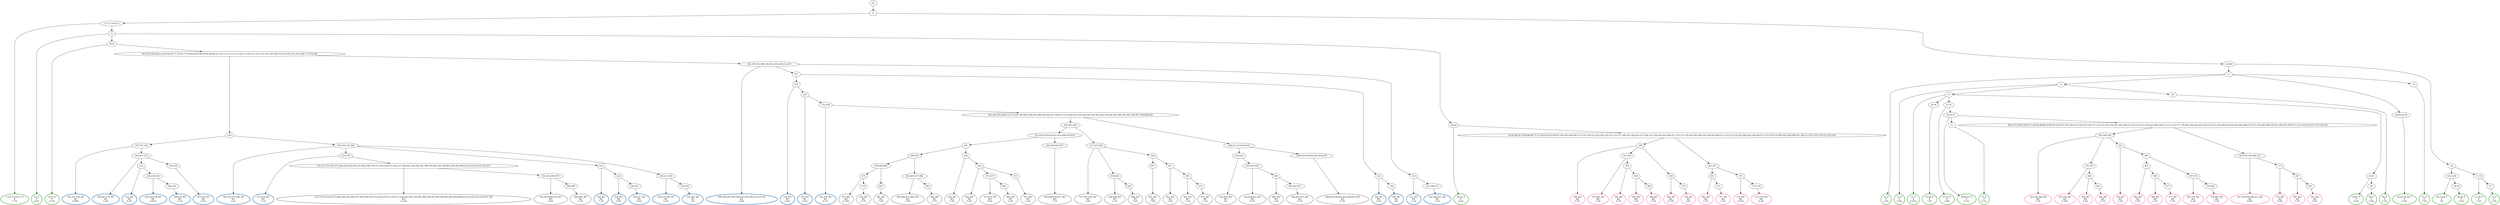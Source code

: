 digraph T {
	{
		rank=same
		199 [penwidth=3,colorscheme=set19,color=3,label="1;3;5;7;9;10;11_P\nP\n1.7%"]
		197 [penwidth=3,colorscheme=set19,color=3,label="13_P\nP\n4.8%"]
		195 [penwidth=3,colorscheme=set19,color=3,label="18;22_P\nP\n6.7%"]
		193 [penwidth=3,colorscheme=set19,color=3,label="28;32_P\nP\n8.3%"]
		190 [penwidth=3,colorscheme=set19,color=3,label="12_P\nP\n2.4%"]
		188 [penwidth=3,colorscheme=set19,color=3,label="15_P\nP\n4.9%"]
		186 [penwidth=3,colorscheme=set19,color=3,label="21_P\nP\n0.67%"]
		184 [penwidth=3,colorscheme=set19,color=3,label="25;36_P\nP\n12%"]
		182 [penwidth=3,colorscheme=set19,color=3,label="27;31_P\nP\n3.9%"]
		180 [penwidth=3,colorscheme=set19,color=3,label="40;42;47_P\nP\n0.2%"]
		178 [penwidth=3,colorscheme=set19,color=3,label="51_P\nP\n5.1%"]
		176 [penwidth=3,colorscheme=set19,color=3,label="35;41_P\nP\n4.3%"]
		174 [penwidth=3,colorscheme=set19,color=3,label="46_P\nP\n5.8%"]
		172 [penwidth=3,colorscheme=set19,color=3,label="26_P\nP\n5.5%"]
		170 [penwidth=3,colorscheme=set19,color=3,label="20;24;30;34_P\nP\n5.8%"]
		168 [penwidth=3,colorscheme=set19,color=3,label="33_P\nP\n7.4%"]
		165 [penwidth=3,colorscheme=set19,color=3,label="16;23;29_P\nP\n7%"]
		163 [penwidth=3,colorscheme=set19,color=3,label="38;39_P\nP\n5.4%"]
		161 [penwidth=3,colorscheme=set19,color=3,label="17;19_P\nP\n3.3%"]
		159 [penwidth=3,colorscheme=set19,color=3,label="37_P\nP\n5.2%"]
		155 [penwidth=3,colorscheme=set19,color=2,label="187;191;194_M1\nM1\n0.98%"]
		153 [penwidth=3,colorscheme=set19,color=2,label="204;207;210_M1\nM1\n1.8%"]
		151 [penwidth=3,colorscheme=set19,color=2,label="222_M1\nM1\n4.4%"]
		149 [penwidth=3,colorscheme=set19,color=2,label="226;230;238_M1\nM1\n0.87%"]
		147 [penwidth=3,colorscheme=set19,color=2,label="248;254_M1\nM1\n5.1%"]
		145 [penwidth=3,colorscheme=set19,color=2,label="225;229_M1\nM1\n6.5%"]
		143 [penwidth=3,colorscheme=set19,color=2,label="190;193;197;206_M1\nM1\n12%"]
		141 [penwidth=3,colorscheme=set19,color=2,label="213;216_M1\nM1\n7.1%"]
		139 [penwidth=3,colorscheme=set19,color=2,label="220_M1\nM1\n7.1%"]
		137 [penwidth=3,colorscheme=set19,color=2,label="224_M1\nM1\n3.9%"]
		135 [penwidth=3,colorscheme=set19,color=2,label="236;247_M1\nM1\n5.6%"]
		133 [penwidth=3,colorscheme=set19,color=2,label="228;235;244_M1\nM1\n2.5%"]
		131 [penwidth=3,colorscheme=set19,color=2,label="252;259_M1\nM1\n5%"]
		129 [penwidth=3,colorscheme=set19,color=2,label="186;189;192;196;199;201;205;209;212;219_M1\nM1\n4.8%"]
		126 [penwidth=3,colorscheme=set19,color=2,label="234_M1\nM1\n6.4%"]
		124 [penwidth=3,colorscheme=set19,color=2,label="243_M1\nM1\n0.5%"]
		122 [penwidth=3,colorscheme=set19,color=2,label="251;258_M1\nM1\n6.1%"]
		120 [penwidth=3,colorscheme=set19,color=2,label="242_M1\nM1\n5.2%"]
		118 [penwidth=3,colorscheme=set19,color=2,label="250_M1\nM1\n6%"]
		116 [penwidth=3,colorscheme=set19,color=2,label="233_M1\nM1\n1.1%"]
		114 [penwidth=3,colorscheme=set19,color=2,label="241;246;257_M1\nM1\n7.3%"]
		111 [penwidth=3,colorscheme=set19,color=8,label="349_M2\nM2\n0.2%"]
		109 [penwidth=3,colorscheme=set19,color=8,label="353;362_M2\nM2\n5.3%"]
		107 [penwidth=3,colorscheme=set19,color=8,label="365_M2\nM2\n4.7%"]
		105 [penwidth=3,colorscheme=set19,color=8,label="384_M2\nM2\n3.3%"]
		103 [penwidth=3,colorscheme=set19,color=8,label="388_M2\nM2\n5.7%"]
		101 [penwidth=3,colorscheme=set19,color=8,label="364_M2\nM2\n0.53%"]
		99 [penwidth=3,colorscheme=set19,color=8,label="374_M2\nM2\n10%"]
		96 [penwidth=3,colorscheme=set19,color=8,label="361_M2\nM2\n2.1%"]
		94 [penwidth=3,colorscheme=set19,color=8,label="371_M2\nM2\n5.2%"]
		92 [penwidth=3,colorscheme=set19,color=8,label="370_M2\nM2\n0.97%"]
		90 [penwidth=3,colorscheme=set19,color=8,label="373;378_M2\nM2\n8.4%"]
		87 [penwidth=3,colorscheme=set19,color=8,label="343;346;348_M2\nM2\n1.5%"]
		85 [penwidth=3,colorscheme=set19,color=8,label="351;356_M2\nM2\n0.18%"]
		83 [penwidth=3,colorscheme=set19,color=8,label="369_M2\nM2\n4.4%"]
		81 [penwidth=3,colorscheme=set19,color=8,label="383_M2\nM2\n5.1%"]
		79 [penwidth=3,colorscheme=set19,color=8,label="355_M2\nM2\n3.3%"]
		76 [penwidth=3,colorscheme=set19,color=8,label="363_M2\nM2\n3.9%"]
		74 [penwidth=3,colorscheme=set19,color=8,label="368_M2\nM2\n2.3%"]
		72 [penwidth=3,colorscheme=set19,color=8,label="377_M2\nM2\n5.7%"]
		70 [penwidth=3,colorscheme=set19,color=8,label="367;376_M2\nM2\n4.3%"]
		68 [penwidth=3,colorscheme=set19,color=8,label="379;382_M2\nM2\n6.3%"]
		66 [penwidth=3,colorscheme=set19,color=8,label="347;354;359;366;372_M2\nM2\n4.6%"]
		64 [penwidth=3,colorscheme=set19,color=8,label="375_M2\nM2\n4.6%"]
		62 [penwidth=3,colorscheme=set19,color=8,label="387_M2\nM2\n2.2%"]
		60 [penwidth=3,colorscheme=set19,color=8,label="391_M2\nM2\n5.4%"]
		58 [penwidth=3,colorscheme=set19,color=9,label="221;237;253;267;275;282;284;292;295;297;302;306;310;315;320;324;331;334;337;338;342;345;358;381;386;390;393;395;398;401;402;403;408;410;413;425;431;435;437_M3\nM3\n0.33%"]
		56 [penwidth=3,colorscheme=set19,color=9,label="451;455;469;479_M3\nM3\n4.9%"]
		54 [penwidth=3,colorscheme=set19,color=9,label="484;485_M3\nM3\n5.3%"]
		46 [penwidth=3,colorscheme=set19,color=9,label="474_M3\nM3\n0.18%"]
		44 [penwidth=3,colorscheme=set19,color=9,label="478_M3\nM3\n6.7%"]
		42 [penwidth=3,colorscheme=set19,color=9,label="481_M3\nM3\n7.4%"]
		40 [penwidth=3,colorscheme=set19,color=9,label="463;465;477;480_M3\nM3\n1.4%"]
		38 [penwidth=3,colorscheme=set19,color=9,label="483_M3\nM3\n5.7%"]
		36 [penwidth=3,colorscheme=set19,color=9,label="458_M3\nM3\n1.9%"]
		34 [penwidth=3,colorscheme=set19,color=9,label="462_M3\nM3\n0.6%"]
		32 [penwidth=3,colorscheme=set19,color=9,label="473;476_M3\nM3\n0.6%"]
		30 [penwidth=3,colorscheme=set19,color=9,label="482_M3\nM3\n5.2%"]
		28 [penwidth=3,colorscheme=set19,color=9,label="475_M3\nM3\n5.3%"]
		26 [penwidth=3,colorscheme=set19,color=9,label="445;449;454;457_M3\nM3\n7.1%"]
		24 [penwidth=3,colorscheme=set19,color=9,label="417;427;429_M3\nM3\n2.8%"]
		22 [penwidth=3,colorscheme=set19,color=9,label="436;444_M3\nM3\n1.7%"]
		20 [penwidth=3,colorscheme=set19,color=9,label="448_M3\nM3\n5.6%"]
		17 [penwidth=3,colorscheme=set19,color=9,label="447_M3\nM3\n7.9%"]
		15 [penwidth=3,colorscheme=set19,color=9,label="453_M3\nM3\n3.8%"]
		13 [penwidth=3,colorscheme=set19,color=9,label="461_M3\nM3\n1.3%"]
		11 [penwidth=3,colorscheme=set19,color=9,label="472_M3\nM3\n5.1%"]
		8 [penwidth=3,colorscheme=set19,color=9,label="422;424_M3\nM3\n5%"]
		6 [penwidth=3,colorscheme=set19,color=9,label="433;439;443_M3\nM3\n0.3%"]
		4 [penwidth=3,colorscheme=set19,color=9,label="460_M3\nM3\n1.6%"]
		2 [penwidth=3,colorscheme=set19,color=9,label="464;467;471_M3\nM3\n6.1%"]
		0 [penwidth=3,colorscheme=set19,color=9,label="428;432;438;442;452;456;470_M3\nM3\n6.2%"]
	}
	202 [label="GL"]
	201 [label="0"]
	200 [label="1;3;5;7;9;10;11"]
	198 [label="13"]
	196 [label="18;22"]
	194 [label="28;32"]
	192 [label="2;4;6;8"]
	191 [label="12"]
	189 [label="15"]
	187 [label="21"]
	185 [label="25;36"]
	183 [label="27;31"]
	181 [label="40;42;47"]
	179 [label="51"]
	177 [label="35;41"]
	175 [label="46"]
	173 [label="26"]
	171 [label="20;24;30;34"]
	169 [label="33"]
	167 [label="14"]
	166 [label="16;23;29"]
	164 [label="38;39"]
	162 [label="17;19"]
	160 [label="37"]
	158 [label="44;50;52;56;58;61;63;65;69;70;71;74;76;77;79;82;85;87;89;90;92;96;98;101;107;111;112;113;114;117;120;121;125;130;134;138;146;150;153;156;161;165;168;173;176;180"]
	157 [label="183"]
	156 [label="187;191;194"]
	154 [label="204;207;210"]
	152 [label="222"]
	150 [label="226;230;238"]
	148 [label="248;254"]
	146 [label="225;229"]
	144 [label="190;193;197;206"]
	142 [label="213;216"]
	140 [label="220"]
	138 [label="224"]
	136 [label="236;247"]
	134 [label="228;235;244"]
	132 [label="252;259"]
	130 [label="186;189;192;196;199;201;205;209;212;219"]
	128 [label="227"]
	127 [label="234"]
	125 [label="243"]
	123 [label="251;258"]
	121 [label="242"]
	119 [label="250"]
	117 [label="233"]
	115 [label="241;246;257"]
	113 [label="43;45;49;54;55;60;66;68;73;75;78;81;83;91;94;97;100;104;106;109;115;116;119;123;124;128;129;131;133;137;140;142;144;145;147;148;152;158;160;162;164;167;170;175;179;182;185;188;195;198;203;208;211;215;217;218;232;240;245;256;266;271;274;278;279;280;283;294;300;301;304;317;322;325;329;333;335;340"]
	112 [label="349"]
	110 [label="353;362"]
	108 [label="365"]
	106 [label="384"]
	104 [label="388"]
	102 [label="364"]
	100 [label="374"]
	98 [label="352;357"]
	97 [label="361"]
	95 [label="371"]
	93 [label="370"]
	91 [label="373;378"]
	89 [label="48;53;57;59;62;64;67;72;80;84;86;88;93;95;99;102;103;105;108;110;118;122;126;127;132;135;136;139;141;143;149;151;154;155;157;159;163;166;169;171;172;174;177;178;181;184;200;202;214;223;231;239;249;255;260;262;264;268;270;273;276;285;288;290;293;298;303;308;311;313;316;319;321;327;332;339"]
	88 [label="343;346;348"]
	86 [label="351;356"]
	84 [label="369"]
	82 [label="383"]
	80 [label="355"]
	78 [label="360"]
	77 [label="363"]
	75 [label="368"]
	73 [label="377"]
	71 [label="367;376"]
	69 [label="379;382"]
	67 [label="347;354;359;366;372"]
	65 [label="375"]
	63 [label="387"]
	61 [label="391"]
	59 [label="221;237;253;267;275;282;284;292;295;297;302;306;310;315;320;324;331;334;337;338;342;345;358;381;386;390;393;395;398;401;402;403;408;410;413;425;431;435;437"]
	57 [label="451;455;469;479"]
	55 [label="484;485"]
	53 [label="261;263;265;269;272;277;281;286;287;289;291;296;299;305;307;309;312;314;318;323;326;328;330;336;341;344;350;380;385;389;392;394;396;397;399;400;404"]
	52 [label="405;407;409"]
	51 [label="412;415;418;419;421;423;426;430;434"]
	50 [label="441"]
	49 [label="446;450"]
	48 [label="459;466;468"]
	47 [label="474"]
	45 [label="478"]
	43 [label="481"]
	41 [label="463;465;477;480"]
	39 [label="483"]
	37 [label="458"]
	35 [label="462"]
	33 [label="473;476"]
	31 [label="482"]
	29 [label="475"]
	27 [label="445;449;454;457"]
	25 [label="417;427;429"]
	23 [label="436;444"]
	21 [label="448"]
	19 [label="440"]
	18 [label="447"]
	16 [label="453"]
	14 [label="461"]
	12 [label="472"]
	10 [label="406;411;414;416;420"]
	9 [label="422;424"]
	7 [label="433;439;443"]
	5 [label="460"]
	3 [label="464;467;471"]
	1 [label="428;432;438;442;452;456;470"]
	202 -> 201
	201 -> 200
	201 -> 192
	200 -> 199
	200 -> 198
	198 -> 197
	198 -> 196
	198 -> 194
	196 -> 195
	196 -> 158
	194 -> 193
	194 -> 113
	192 -> 191
	192 -> 167
	191 -> 190
	191 -> 189
	191 -> 171
	191 -> 169
	189 -> 188
	189 -> 187
	189 -> 173
	187 -> 186
	187 -> 185
	187 -> 183
	187 -> 177
	185 -> 184
	183 -> 182
	183 -> 181
	181 -> 180
	181 -> 179
	181 -> 89
	179 -> 178
	177 -> 176
	177 -> 175
	175 -> 174
	173 -> 172
	171 -> 170
	169 -> 168
	167 -> 166
	167 -> 162
	166 -> 165
	166 -> 164
	164 -> 163
	162 -> 161
	162 -> 160
	160 -> 159
	158 -> 157
	158 -> 130
	157 -> 156
	157 -> 144
	156 -> 155
	156 -> 154
	154 -> 153
	154 -> 152
	154 -> 146
	152 -> 151
	152 -> 150
	150 -> 149
	150 -> 148
	148 -> 147
	146 -> 145
	144 -> 143
	144 -> 142
	144 -> 140
	144 -> 134
	142 -> 141
	142 -> 59
	140 -> 139
	140 -> 138
	138 -> 137
	138 -> 136
	136 -> 135
	134 -> 133
	134 -> 132
	132 -> 131
	130 -> 129
	130 -> 128
	130 -> 117
	128 -> 127
	128 -> 121
	127 -> 126
	127 -> 125
	125 -> 124
	125 -> 123
	123 -> 122
	123 -> 53
	121 -> 120
	121 -> 119
	119 -> 118
	117 -> 116
	117 -> 115
	115 -> 114
	113 -> 112
	113 -> 98
	112 -> 111
	112 -> 110
	112 -> 102
	110 -> 109
	110 -> 108
	108 -> 107
	108 -> 106
	106 -> 105
	106 -> 104
	104 -> 103
	102 -> 101
	102 -> 100
	100 -> 99
	98 -> 97
	98 -> 93
	97 -> 96
	97 -> 95
	95 -> 94
	93 -> 92
	93 -> 91
	91 -> 90
	89 -> 88
	89 -> 67
	88 -> 87
	88 -> 86
	88 -> 80
	86 -> 85
	86 -> 84
	84 -> 83
	84 -> 82
	82 -> 81
	80 -> 79
	80 -> 78
	78 -> 77
	78 -> 71
	77 -> 76
	77 -> 75
	75 -> 74
	75 -> 73
	73 -> 72
	71 -> 70
	71 -> 69
	69 -> 68
	67 -> 66
	67 -> 65
	65 -> 64
	65 -> 63
	63 -> 62
	63 -> 61
	61 -> 60
	59 -> 58
	59 -> 57
	57 -> 56
	57 -> 55
	55 -> 54
	53 -> 52
	53 -> 10
	52 -> 51
	52 -> 25
	51 -> 50
	51 -> 27
	50 -> 49
	50 -> 37
	49 -> 48
	49 -> 41
	48 -> 47
	48 -> 43
	47 -> 46
	47 -> 45
	45 -> 44
	43 -> 42
	41 -> 40
	41 -> 39
	39 -> 38
	37 -> 36
	37 -> 35
	35 -> 34
	35 -> 33
	35 -> 29
	33 -> 32
	33 -> 31
	31 -> 30
	29 -> 28
	27 -> 26
	25 -> 24
	25 -> 23
	25 -> 19
	23 -> 22
	23 -> 21
	21 -> 20
	19 -> 18
	19 -> 16
	18 -> 17
	16 -> 15
	16 -> 14
	14 -> 13
	14 -> 12
	12 -> 11
	10 -> 9
	10 -> 1
	9 -> 8
	9 -> 7
	7 -> 6
	7 -> 5
	5 -> 4
	5 -> 3
	3 -> 2
	1 -> 0
}
